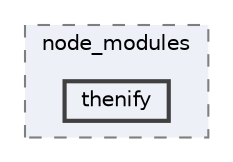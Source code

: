digraph "pkiclassroomrescheduler/src/main/frontend/node_modules/thenify"
{
 // LATEX_PDF_SIZE
  bgcolor="transparent";
  edge [fontname=Helvetica,fontsize=10,labelfontname=Helvetica,labelfontsize=10];
  node [fontname=Helvetica,fontsize=10,shape=box,height=0.2,width=0.4];
  compound=true
  subgraph clusterdir_72953eda66ccb3a2722c28e1c3e6c23b {
    graph [ bgcolor="#edf0f7", pencolor="grey50", label="node_modules", fontname=Helvetica,fontsize=10 style="filled,dashed", URL="dir_72953eda66ccb3a2722c28e1c3e6c23b.html",tooltip=""]
  dir_9f44fac1b7c4a9146c44837bcc7c0ef8 [label="thenify", fillcolor="#edf0f7", color="grey25", style="filled,bold", URL="dir_9f44fac1b7c4a9146c44837bcc7c0ef8.html",tooltip=""];
  }
}
